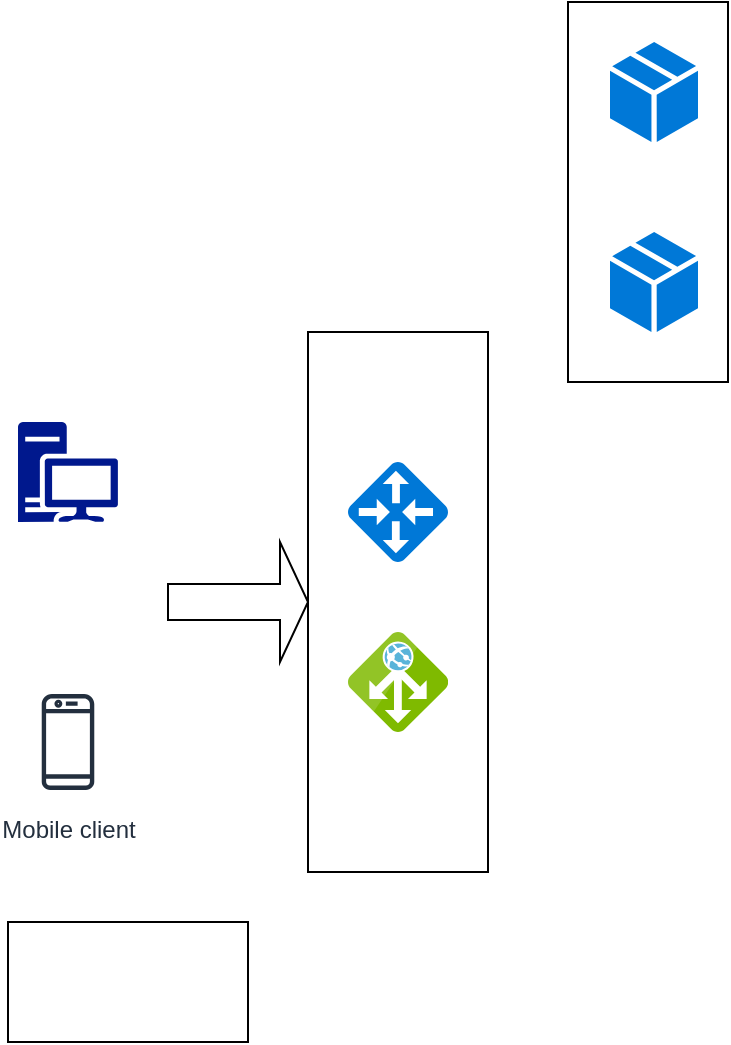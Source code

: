 <mxfile version="10.6.1" type="github"><diagram id="92Jg50KAMY_01aLx3EGL" name="第 1 页"><mxGraphModel dx="1394" dy="772" grid="1" gridSize="10" guides="1" tooltips="1" connect="1" arrows="1" fold="1" page="1" pageScale="1" pageWidth="827" pageHeight="1169" math="0" shadow="0"><root><mxCell id="0"/><mxCell id="1" parent="0"/><mxCell id="cArbVidw92iWTkGVzDvY-6" value="" style="rounded=0;whiteSpace=wrap;html=1;fontSize=18;" vertex="1" parent="1"><mxGeometry x="240" y="385" width="90" height="270" as="geometry"/></mxCell><mxCell id="cArbVidw92iWTkGVzDvY-1" value="" style="shadow=0;dashed=0;html=1;strokeColor=none;labelPosition=center;verticalLabelPosition=bottom;verticalAlign=top;align=center;shape=mxgraph.mscae.enterprise.workstation_client;fillColor=#00188D;fontSize=18;" vertex="1" parent="1"><mxGeometry x="95" y="430" width="50" height="50" as="geometry"/></mxCell><mxCell id="cArbVidw92iWTkGVzDvY-2" value="Mobile client" style="outlineConnect=0;fontColor=#232F3E;gradientColor=none;strokeColor=#232F3E;fillColor=#ffffff;dashed=0;verticalLabelPosition=bottom;verticalAlign=top;align=center;html=1;fontSize=12;fontStyle=0;aspect=fixed;shape=mxgraph.aws4.resourceIcon;resIcon=mxgraph.aws4.mobile_client;" vertex="1" parent="1"><mxGeometry x="90" y="560" width="60" height="60" as="geometry"/></mxCell><mxCell id="cArbVidw92iWTkGVzDvY-3" value="" style="shape=singleArrow;whiteSpace=wrap;html=1;fontSize=18;" vertex="1" parent="1"><mxGeometry x="170" y="490" width="70" height="60" as="geometry"/></mxCell><mxCell id="cArbVidw92iWTkGVzDvY-4" value="" style="shadow=0;dashed=0;html=1;strokeColor=none;labelPosition=center;verticalLabelPosition=bottom;verticalAlign=top;align=center;shape=mxgraph.mscae.deprecated.application_gateway;fillColor=#0078D7;fontSize=18;" vertex="1" parent="1"><mxGeometry x="260" y="450" width="50" height="50" as="geometry"/></mxCell><mxCell id="cArbVidw92iWTkGVzDvY-5" value="" style="aspect=fixed;html=1;perimeter=none;align=center;shadow=0;dashed=0;image;fontSize=12;image=img/lib/mscae/Application_Gateway.svg;" vertex="1" parent="1"><mxGeometry x="260" y="535" width="50" height="50" as="geometry"/></mxCell><mxCell id="cArbVidw92iWTkGVzDvY-7" value="" style="rounded=0;whiteSpace=wrap;html=1;fontSize=18;" vertex="1" parent="1"><mxGeometry x="90" y="680" width="120" height="60" as="geometry"/></mxCell><mxCell id="cArbVidw92iWTkGVzDvY-8" value="" style="rounded=0;whiteSpace=wrap;html=1;fontSize=18;" vertex="1" parent="1"><mxGeometry x="370" y="220" width="80" height="190" as="geometry"/></mxCell><mxCell id="cArbVidw92iWTkGVzDvY-9" value="" style="shadow=0;dashed=0;html=1;strokeColor=none;labelPosition=center;verticalLabelPosition=bottom;verticalAlign=top;align=center;shape=mxgraph.mscae.cloud.service_package;fillColor=#0078D7;fontSize=18;" vertex="1" parent="1"><mxGeometry x="391" y="240" width="44" height="50" as="geometry"/></mxCell><mxCell id="cArbVidw92iWTkGVzDvY-10" value="" style="shadow=0;dashed=0;html=1;strokeColor=none;labelPosition=center;verticalLabelPosition=bottom;verticalAlign=top;align=center;shape=mxgraph.mscae.cloud.service_package;fillColor=#0078D7;fontSize=18;" vertex="1" parent="1"><mxGeometry x="391" y="335" width="44" height="50" as="geometry"/></mxCell></root></mxGraphModel></diagram></mxfile>